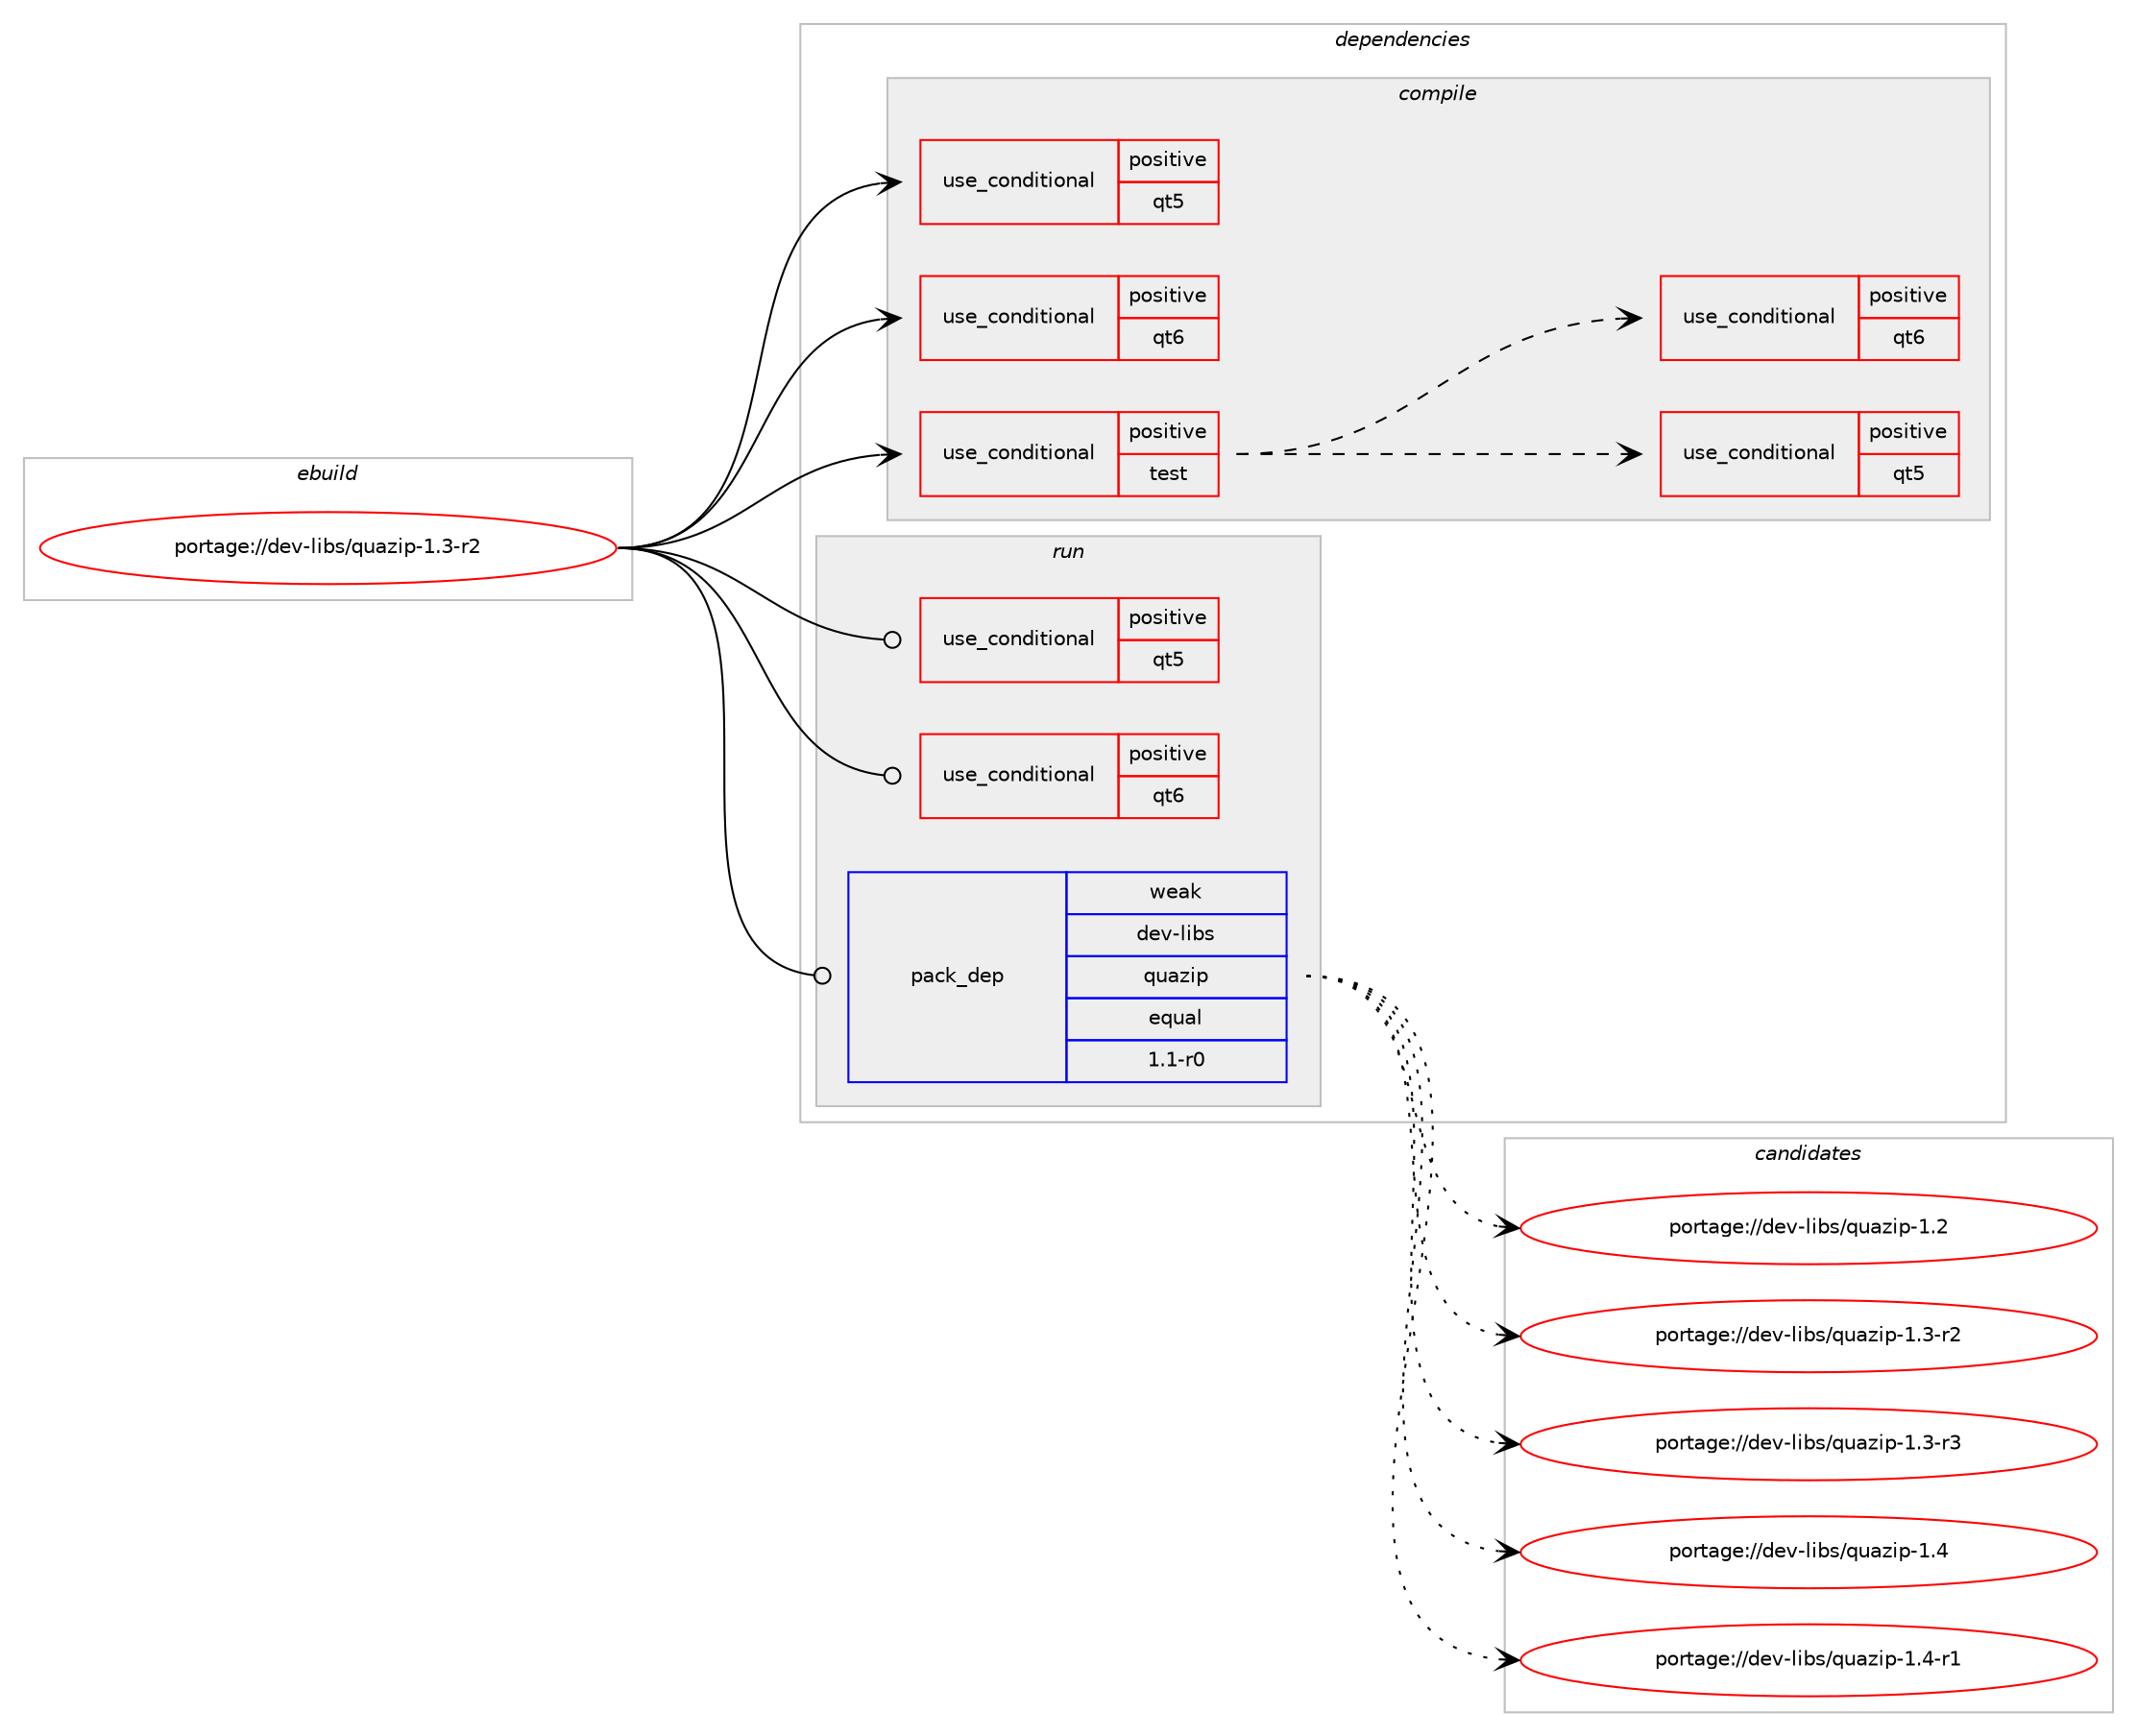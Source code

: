 digraph prolog {

# *************
# Graph options
# *************

newrank=true;
concentrate=true;
compound=true;
graph [rankdir=LR,fontname=Helvetica,fontsize=10,ranksep=1.5];#, ranksep=2.5, nodesep=0.2];
edge  [arrowhead=vee];
node  [fontname=Helvetica,fontsize=10];

# **********
# The ebuild
# **********

subgraph cluster_leftcol {
color=gray;
rank=same;
label=<<i>ebuild</i>>;
id [label="portage://dev-libs/quazip-1.3-r2", color=red, width=4, href="../dev-libs/quazip-1.3-r2.svg"];
}

# ****************
# The dependencies
# ****************

subgraph cluster_midcol {
color=gray;
label=<<i>dependencies</i>>;
subgraph cluster_compile {
fillcolor="#eeeeee";
style=filled;
label=<<i>compile</i>>;
subgraph cond27210 {
dependency57423 [label=<<TABLE BORDER="0" CELLBORDER="1" CELLSPACING="0" CELLPADDING="4"><TR><TD ROWSPAN="3" CELLPADDING="10">use_conditional</TD></TR><TR><TD>positive</TD></TR><TR><TD>qt5</TD></TR></TABLE>>, shape=none, color=red];
# *** BEGIN UNKNOWN DEPENDENCY TYPE (TODO) ***
# dependency57423 -> package_dependency(portage://dev-libs/quazip-1.3-r2,install,no,dev-qt,qtcore,none,[,,],[slot(5)],[])
# *** END UNKNOWN DEPENDENCY TYPE (TODO) ***

}
id:e -> dependency57423:w [weight=20,style="solid",arrowhead="vee"];
subgraph cond27211 {
dependency57424 [label=<<TABLE BORDER="0" CELLBORDER="1" CELLSPACING="0" CELLPADDING="4"><TR><TD ROWSPAN="3" CELLPADDING="10">use_conditional</TD></TR><TR><TD>positive</TD></TR><TR><TD>qt6</TD></TR></TABLE>>, shape=none, color=red];
# *** BEGIN UNKNOWN DEPENDENCY TYPE (TODO) ***
# dependency57424 -> package_dependency(portage://dev-libs/quazip-1.3-r2,install,no,dev-qt,qtbase,none,[,,],[slot(6)],[])
# *** END UNKNOWN DEPENDENCY TYPE (TODO) ***

}
id:e -> dependency57424:w [weight=20,style="solid",arrowhead="vee"];
subgraph cond27212 {
dependency57425 [label=<<TABLE BORDER="0" CELLBORDER="1" CELLSPACING="0" CELLPADDING="4"><TR><TD ROWSPAN="3" CELLPADDING="10">use_conditional</TD></TR><TR><TD>positive</TD></TR><TR><TD>test</TD></TR></TABLE>>, shape=none, color=red];
subgraph cond27213 {
dependency57426 [label=<<TABLE BORDER="0" CELLBORDER="1" CELLSPACING="0" CELLPADDING="4"><TR><TD ROWSPAN="3" CELLPADDING="10">use_conditional</TD></TR><TR><TD>positive</TD></TR><TR><TD>qt5</TD></TR></TABLE>>, shape=none, color=red];
# *** BEGIN UNKNOWN DEPENDENCY TYPE (TODO) ***
# dependency57426 -> package_dependency(portage://dev-libs/quazip-1.3-r2,install,no,dev-qt,qtnetwork,none,[,,],[slot(5)],[])
# *** END UNKNOWN DEPENDENCY TYPE (TODO) ***

# *** BEGIN UNKNOWN DEPENDENCY TYPE (TODO) ***
# dependency57426 -> package_dependency(portage://dev-libs/quazip-1.3-r2,install,no,dev-qt,qttest,none,[,,],[slot(5)],[])
# *** END UNKNOWN DEPENDENCY TYPE (TODO) ***

}
dependency57425:e -> dependency57426:w [weight=20,style="dashed",arrowhead="vee"];
subgraph cond27214 {
dependency57427 [label=<<TABLE BORDER="0" CELLBORDER="1" CELLSPACING="0" CELLPADDING="4"><TR><TD ROWSPAN="3" CELLPADDING="10">use_conditional</TD></TR><TR><TD>positive</TD></TR><TR><TD>qt6</TD></TR></TABLE>>, shape=none, color=red];
# *** BEGIN UNKNOWN DEPENDENCY TYPE (TODO) ***
# dependency57427 -> package_dependency(portage://dev-libs/quazip-1.3-r2,install,no,dev-qt,qtbase,none,[,,],[slot(6)],[use(enable(gui),none),use(enable(network),none)])
# *** END UNKNOWN DEPENDENCY TYPE (TODO) ***

# *** BEGIN UNKNOWN DEPENDENCY TYPE (TODO) ***
# dependency57427 -> package_dependency(portage://dev-libs/quazip-1.3-r2,install,no,dev-qt,qt5compat,none,[,,],[slot(6)],[])
# *** END UNKNOWN DEPENDENCY TYPE (TODO) ***

}
dependency57425:e -> dependency57427:w [weight=20,style="dashed",arrowhead="vee"];
}
id:e -> dependency57425:w [weight=20,style="solid",arrowhead="vee"];
# *** BEGIN UNKNOWN DEPENDENCY TYPE (TODO) ***
# id -> package_dependency(portage://dev-libs/quazip-1.3-r2,install,no,sys-libs,zlib,none,[,,],[],[use(enable(minizip),none)])
# *** END UNKNOWN DEPENDENCY TYPE (TODO) ***

}
subgraph cluster_compileandrun {
fillcolor="#eeeeee";
style=filled;
label=<<i>compile and run</i>>;
}
subgraph cluster_run {
fillcolor="#eeeeee";
style=filled;
label=<<i>run</i>>;
subgraph cond27215 {
dependency57428 [label=<<TABLE BORDER="0" CELLBORDER="1" CELLSPACING="0" CELLPADDING="4"><TR><TD ROWSPAN="3" CELLPADDING="10">use_conditional</TD></TR><TR><TD>positive</TD></TR><TR><TD>qt5</TD></TR></TABLE>>, shape=none, color=red];
# *** BEGIN UNKNOWN DEPENDENCY TYPE (TODO) ***
# dependency57428 -> package_dependency(portage://dev-libs/quazip-1.3-r2,run,no,dev-qt,qtcore,none,[,,],[slot(5)],[])
# *** END UNKNOWN DEPENDENCY TYPE (TODO) ***

}
id:e -> dependency57428:w [weight=20,style="solid",arrowhead="odot"];
subgraph cond27216 {
dependency57429 [label=<<TABLE BORDER="0" CELLBORDER="1" CELLSPACING="0" CELLPADDING="4"><TR><TD ROWSPAN="3" CELLPADDING="10">use_conditional</TD></TR><TR><TD>positive</TD></TR><TR><TD>qt6</TD></TR></TABLE>>, shape=none, color=red];
# *** BEGIN UNKNOWN DEPENDENCY TYPE (TODO) ***
# dependency57429 -> package_dependency(portage://dev-libs/quazip-1.3-r2,run,no,dev-qt,qtbase,none,[,,],[slot(6)],[])
# *** END UNKNOWN DEPENDENCY TYPE (TODO) ***

}
id:e -> dependency57429:w [weight=20,style="solid",arrowhead="odot"];
# *** BEGIN UNKNOWN DEPENDENCY TYPE (TODO) ***
# id -> package_dependency(portage://dev-libs/quazip-1.3-r2,run,no,sys-libs,zlib,none,[,,],[],[use(enable(minizip),none)])
# *** END UNKNOWN DEPENDENCY TYPE (TODO) ***

subgraph pack29049 {
dependency57430 [label=<<TABLE BORDER="0" CELLBORDER="1" CELLSPACING="0" CELLPADDING="4" WIDTH="220"><TR><TD ROWSPAN="6" CELLPADDING="30">pack_dep</TD></TR><TR><TD WIDTH="110">weak</TD></TR><TR><TD>dev-libs</TD></TR><TR><TD>quazip</TD></TR><TR><TD>equal</TD></TR><TR><TD>1.1-r0</TD></TR></TABLE>>, shape=none, color=blue];
}
id:e -> dependency57430:w [weight=20,style="solid",arrowhead="odot"];
}
}

# **************
# The candidates
# **************

subgraph cluster_choices {
rank=same;
color=gray;
label=<<i>candidates</i>>;

subgraph choice29049 {
color=black;
nodesep=1;
choice1001011184510810598115471131179712210511245494650 [label="portage://dev-libs/quazip-1.2", color=red, width=4,href="../dev-libs/quazip-1.2.svg"];
choice10010111845108105981154711311797122105112454946514511450 [label="portage://dev-libs/quazip-1.3-r2", color=red, width=4,href="../dev-libs/quazip-1.3-r2.svg"];
choice10010111845108105981154711311797122105112454946514511451 [label="portage://dev-libs/quazip-1.3-r3", color=red, width=4,href="../dev-libs/quazip-1.3-r3.svg"];
choice1001011184510810598115471131179712210511245494652 [label="portage://dev-libs/quazip-1.4", color=red, width=4,href="../dev-libs/quazip-1.4.svg"];
choice10010111845108105981154711311797122105112454946524511449 [label="portage://dev-libs/quazip-1.4-r1", color=red, width=4,href="../dev-libs/quazip-1.4-r1.svg"];
dependency57430:e -> choice1001011184510810598115471131179712210511245494650:w [style=dotted,weight="100"];
dependency57430:e -> choice10010111845108105981154711311797122105112454946514511450:w [style=dotted,weight="100"];
dependency57430:e -> choice10010111845108105981154711311797122105112454946514511451:w [style=dotted,weight="100"];
dependency57430:e -> choice1001011184510810598115471131179712210511245494652:w [style=dotted,weight="100"];
dependency57430:e -> choice10010111845108105981154711311797122105112454946524511449:w [style=dotted,weight="100"];
}
}

}

